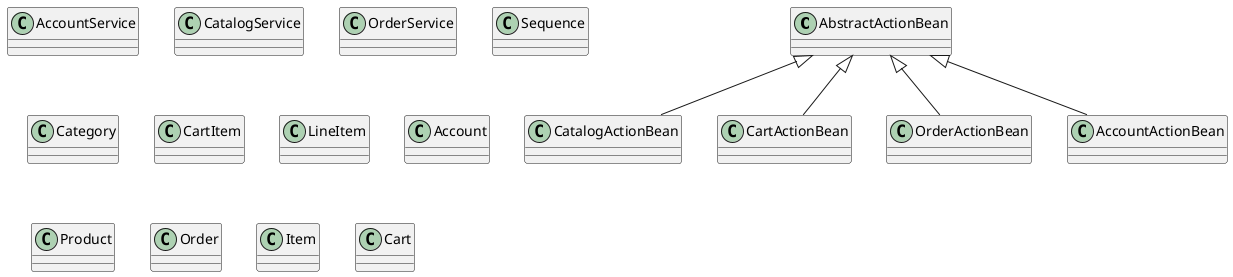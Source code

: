 @startuml Class call graph

class AbstractActionBean {}

class CatalogActionBean {}

class CartActionBean {}

class OrderActionBean {}

class AccountActionBean {}

class AccountService {}

class CatalogService {}

class OrderService {}

class Sequence {}

class Category {}

class CartItem {}

class LineItem {}

class Account {}

class Product {}

class Order {}

class Item {}

class Cart {}

AbstractActionBean <|-- CatalogActionBean
AbstractActionBean <|-- CartActionBean
AbstractActionBean <|-- AccountActionBean
AbstractActionBean <|-- OrderActionBean

@enduml